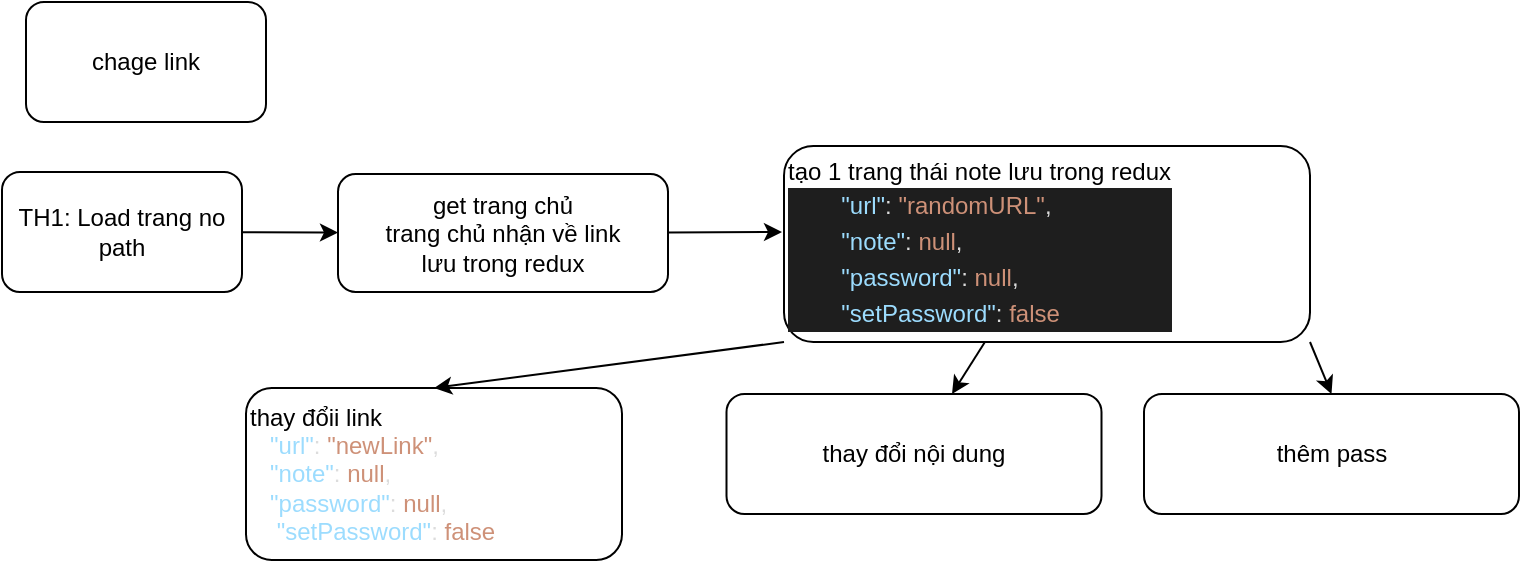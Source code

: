 <mxfile>
    <diagram id="P3JAaZjUcmT-iTAm8GYp" name="Page-1">
        <mxGraphModel dx="609" dy="358" grid="0" gridSize="10" guides="1" tooltips="1" connect="1" arrows="1" fold="1" page="1" pageScale="1" pageWidth="850" pageHeight="1100" math="0" shadow="0">
            <root>
                <mxCell id="0"/>
                <mxCell id="1" parent="0"/>
                <mxCell id="2" value="chage link" style="rounded=1;whiteSpace=wrap;html=1;" vertex="1" parent="1">
                    <mxGeometry x="34" y="69" width="120" height="60" as="geometry"/>
                </mxCell>
                <mxCell id="6" style="edgeStyle=none;html=1;" edge="1" parent="1" source="3" target="5">
                    <mxGeometry relative="1" as="geometry"/>
                </mxCell>
                <mxCell id="3" value="TH1: Load trang no path" style="whiteSpace=wrap;html=1;rounded=1;" vertex="1" parent="1">
                    <mxGeometry x="22" y="154" width="120" height="60" as="geometry"/>
                </mxCell>
                <mxCell id="8" value="" style="edgeStyle=none;html=1;" edge="1" parent="1" source="5">
                    <mxGeometry relative="1" as="geometry">
                        <mxPoint x="412" y="184" as="targetPoint"/>
                        <Array as="points"/>
                    </mxGeometry>
                </mxCell>
                <mxCell id="5" value="get trang chủ&lt;br&gt;trang chủ nhận về link&lt;br&gt;lưu trong redux&lt;br&gt;" style="whiteSpace=wrap;html=1;rounded=1;" vertex="1" parent="1">
                    <mxGeometry x="190" y="155" width="165" height="59" as="geometry"/>
                </mxCell>
                <mxCell id="7" value="thay đổi nội dung" style="whiteSpace=wrap;html=1;rounded=1;" vertex="1" parent="1">
                    <mxGeometry x="384.25" y="265" width="187.5" height="60" as="geometry"/>
                </mxCell>
                <mxCell id="10" value="thay đổii link&lt;br&gt;&lt;div style=&quot;color: rgb(212 , 212 , 212)&quot;&gt;&amp;nbsp; &amp;nbsp;&lt;span style=&quot;color: rgb(156 , 220 , 254)&quot;&gt;&quot;url&quot;&lt;/span&gt;&lt;span style=&quot;color: rgb(220 , 220 , 220)&quot;&gt;:&lt;/span&gt;&amp;nbsp;&lt;span style=&quot;color: rgb(206 , 145 , 120)&quot;&gt;&quot;newLink&quot;&lt;/span&gt;&lt;span style=&quot;color: rgb(220 , 220 , 220)&quot;&gt;,&lt;/span&gt;&lt;/div&gt;&lt;div&gt;&lt;font color=&quot;#d4d4d4&quot;&gt;&amp;nbsp; &amp;nbsp;&lt;/font&gt;&lt;span style=&quot;color: rgb(156 , 220 , 254)&quot;&gt;&quot;note&quot;&lt;/span&gt;&lt;span style=&quot;color: rgb(220 , 220 , 220)&quot;&gt;:&lt;/span&gt;&lt;font color=&quot;#d4d4d4&quot;&gt;&amp;nbsp;&lt;/font&gt;&lt;font color=&quot;#ce9178&quot;&gt;null&lt;/font&gt;&lt;span style=&quot;color: rgb(220 , 220 , 220)&quot;&gt;,&lt;/span&gt;&lt;/div&gt;&lt;div style=&quot;color: rgb(212 , 212 , 212)&quot;&gt;&amp;nbsp;&amp;nbsp;&amp;nbsp;&lt;span style=&quot;color: rgb(156 , 220 , 254)&quot;&gt;&quot;password&quot;&lt;/span&gt;&lt;span style=&quot;color: rgb(220 , 220 , 220)&quot;&gt;:&lt;/span&gt;&amp;nbsp;&lt;span style=&quot;color: rgb(206 , 145 , 120)&quot;&gt;null&lt;/span&gt;&lt;span style=&quot;color: rgb(220 , 220 , 220)&quot;&gt;,&lt;/span&gt;&lt;/div&gt;&lt;div style=&quot;color: rgb(212 , 212 , 212)&quot;&gt;&amp;nbsp;&amp;nbsp;&amp;nbsp;&amp;nbsp;&lt;span style=&quot;color: rgb(156 , 220 , 254)&quot;&gt;&quot;setPassword&quot;&lt;/span&gt;&lt;span style=&quot;color: rgb(220 , 220 , 220)&quot;&gt;:&lt;/span&gt;&amp;nbsp;&lt;span style=&quot;color: rgb(206 , 145 , 120)&quot;&gt;false&lt;/span&gt;&lt;/div&gt;" style="rounded=1;whiteSpace=wrap;html=1;align=left;" vertex="1" parent="1">
                    <mxGeometry x="144" y="262" width="188" height="86" as="geometry"/>
                </mxCell>
                <mxCell id="13" style="edgeStyle=none;html=1;exitX=0;exitY=1;exitDx=0;exitDy=0;entryX=0.5;entryY=0;entryDx=0;entryDy=0;" edge="1" parent="1" source="11" target="10">
                    <mxGeometry relative="1" as="geometry"/>
                </mxCell>
                <mxCell id="14" style="edgeStyle=none;html=1;" edge="1" parent="1" source="11" target="7">
                    <mxGeometry relative="1" as="geometry"/>
                </mxCell>
                <mxCell id="16" style="edgeStyle=none;html=1;exitX=1;exitY=1;exitDx=0;exitDy=0;entryX=0.5;entryY=0;entryDx=0;entryDy=0;" edge="1" parent="1" source="11" target="15">
                    <mxGeometry relative="1" as="geometry"/>
                </mxCell>
                <mxCell id="11" value="tạo 1 trang thái note lưu trong redux&lt;br&gt;&lt;div style=&quot;background-color: rgb(30 , 30 , 30) ; line-height: 18px&quot;&gt;&lt;div style=&quot;color: rgb(212 , 212 , 212)&quot;&gt;&amp;nbsp; &amp;nbsp; &amp;nbsp; &amp;nbsp; &lt;span style=&quot;color: rgb(156 , 220 , 254)&quot;&gt;&quot;url&quot;&lt;/span&gt;&lt;span style=&quot;color: rgb(220 , 220 , 220)&quot;&gt;:&lt;/span&gt;&amp;nbsp;&lt;span style=&quot;color: rgb(206 , 145 , 120)&quot;&gt;&quot;randomURL&quot;&lt;/span&gt;&lt;span style=&quot;color: rgb(220 , 220 , 220)&quot;&gt;,&lt;/span&gt;&lt;/div&gt;&lt;div&gt;&lt;font color=&quot;#d4d4d4&quot;&gt;&amp;nbsp;&amp;nbsp;&amp;nbsp;&amp;nbsp;&amp;nbsp;&amp;nbsp;&amp;nbsp;&amp;nbsp;&lt;/font&gt;&lt;span style=&quot;color: rgb(156 , 220 , 254)&quot;&gt;&quot;note&quot;&lt;/span&gt;&lt;span style=&quot;color: rgb(220 , 220 , 220)&quot;&gt;:&lt;/span&gt;&lt;font color=&quot;#d4d4d4&quot;&gt;&amp;nbsp;&lt;/font&gt;&lt;font color=&quot;#ce9178&quot;&gt;null&lt;/font&gt;&lt;span style=&quot;color: rgb(220 , 220 , 220)&quot;&gt;,&lt;/span&gt;&lt;/div&gt;&lt;div style=&quot;color: rgb(212 , 212 , 212)&quot;&gt;&amp;nbsp;&amp;nbsp;&amp;nbsp;&amp;nbsp;&amp;nbsp;&amp;nbsp;&amp;nbsp;&amp;nbsp;&lt;span style=&quot;color: #9cdcfe&quot;&gt;&quot;password&quot;&lt;/span&gt;&lt;span style=&quot;color: #dcdcdc&quot;&gt;:&lt;/span&gt;&amp;nbsp;&lt;span style=&quot;color: #ce9178&quot;&gt;null&lt;/span&gt;&lt;span style=&quot;color: #dcdcdc&quot;&gt;,&lt;/span&gt;&lt;/div&gt;&lt;div style=&quot;color: rgb(212 , 212 , 212)&quot;&gt;&amp;nbsp;&amp;nbsp;&amp;nbsp;&amp;nbsp;&amp;nbsp;&amp;nbsp;&amp;nbsp;&amp;nbsp;&lt;span style=&quot;color: #9cdcfe&quot;&gt;&quot;setPassword&quot;&lt;/span&gt;&lt;span style=&quot;color: #dcdcdc&quot;&gt;:&lt;/span&gt;&amp;nbsp;&lt;span style=&quot;color: #ce9178&quot;&gt;false&lt;/span&gt;&lt;/div&gt;&lt;/div&gt;" style="whiteSpace=wrap;html=1;rounded=1;align=left;" vertex="1" parent="1">
                    <mxGeometry x="413" y="141" width="263" height="98" as="geometry"/>
                </mxCell>
                <mxCell id="15" value="thêm pass" style="whiteSpace=wrap;html=1;rounded=1;" vertex="1" parent="1">
                    <mxGeometry x="593" y="265" width="187.5" height="60" as="geometry"/>
                </mxCell>
            </root>
        </mxGraphModel>
    </diagram>
</mxfile>